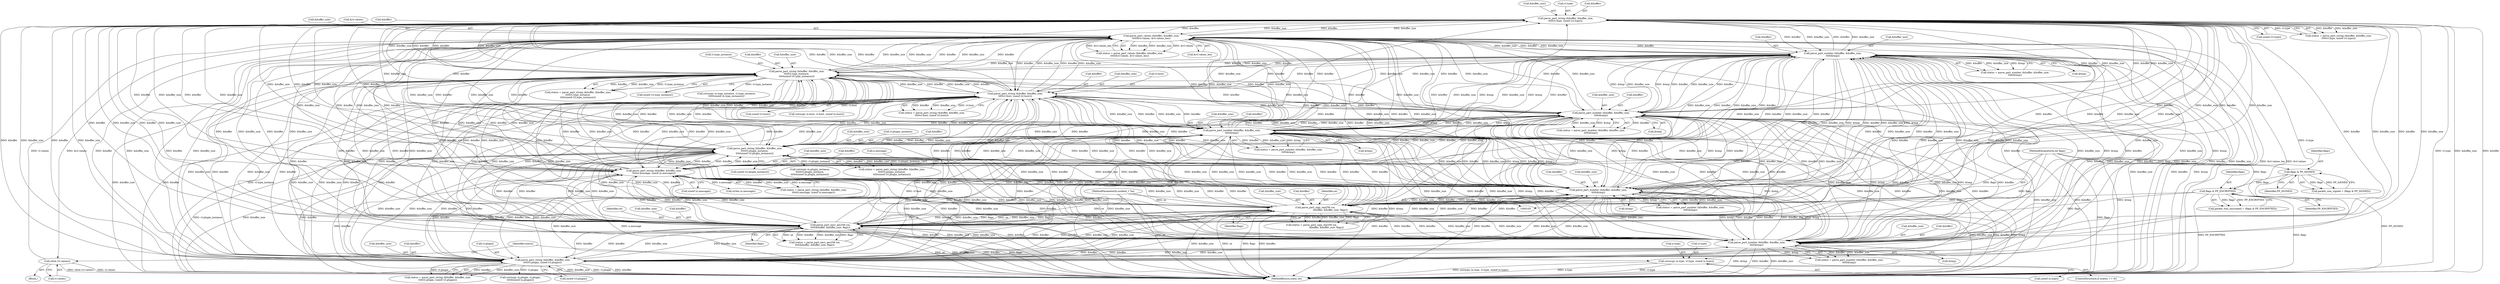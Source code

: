 digraph "0_collectd_b589096f907052b3a4da2b9ccc9b0e2e888dfc18@API" {
"1000636" [label="(Call,sstrncpy (n.type, vl.type, sizeof (n.type)))"];
"1000620" [label="(Call,parse_part_string (&buffer, &buffer_size,\n\t\t\t\t\tvl.type, sizeof (vl.type)))"];
"1000348" [label="(Call,parse_part_values (&buffer, &buffer_size,\n\t\t\t\t\t&vl.values, &vl.values_len))"];
"1000460" [label="(Call,parse_part_number (&buffer, &buffer_size,\n\t\t\t\t\t&tmp))"];
"1000655" [label="(Call,parse_part_string (&buffer, &buffer_size,\n\t\t\t\t\tvl.type_instance,\n\t\t\t\t\tsizeof (vl.type_instance)))"];
"1000515" [label="(Call,parse_part_string (&buffer, &buffer_size,\n\t\t\t\t\tvl.host, sizeof (vl.host)))"];
"1000386" [label="(Call,parse_part_number (&buffer, &buffer_size,\n\t\t\t\t\t&tmp))"];
"1000550" [label="(Call,parse_part_string (&buffer, &buffer_size,\n\t\t\t\t\tvl.plugin, sizeof (vl.plugin)))"];
"1000489" [label="(Call,parse_part_number (&buffer, &buffer_size,\n\t\t\t\t\t&tmp))"];
"1000218" [label="(Call,parse_part_encr_aes256 (se,\n\t\t\t\t\t&buffer, &buffer_size, flags))"];
"1000281" [label="(Call,parse_part_sign_sha256 (se,\n                                        &buffer, &buffer_size, flags))"];
"1000106" [label="(MethodParameterIn,sockent_t *se)"];
"1000770" [label="(Call,parse_part_number (&buffer, &buffer_size,\n\t\t\t\t\t&tmp))"];
"1000690" [label="(Call,parse_part_string (&buffer, &buffer_size,\n\t\t\t\t\tn.message, sizeof (n.message)))"];
"1000585" [label="(Call,parse_part_string (&buffer, &buffer_size,\n\t\t\t\t\tvl.plugin_instance,\n\t\t\t\t\tsizeof (vl.plugin_instance)))"];
"1000422" [label="(Call,parse_part_number (&buffer, &buffer_size,\n\t\t\t\t\t&tmp))"];
"1000127" [label="(Call,flags & PP_ENCRYPTED)"];
"1000121" [label="(Call,flags & PP_SIGNED)"];
"1000109" [label="(MethodParameterIn,int flags)"];
"1000370" [label="(Call,sfree (vl.values))"];
"1000513" [label="(Call,status = parse_part_string (&buffer, &buffer_size,\n\t\t\t\t\tvl.host, sizeof (vl.host)))"];
"1000371" [label="(Call,vl.values)"];
"1000637" [label="(Call,n.type)"];
"1000353" [label="(Call,&vl.values)"];
"1000125" [label="(Call,packet_was_encrypted = (flags & PP_ENCRYPTED))"];
"1000219" [label="(Identifier,se)"];
"1000632" [label="(ControlStructure,if (status == 0))"];
"1000653" [label="(Call,status = parse_part_string (&buffer, &buffer_size,\n\t\t\t\t\tvl.type_instance,\n\t\t\t\t\tsizeof (vl.type_instance)))"];
"1000420" [label="(Call,status = parse_part_number (&buffer, &buffer_size,\n\t\t\t\t\t&tmp))"];
"1000458" [label="(Call,status = parse_part_number (&buffer, &buffer_size,\n\t\t\t\t\t&tmp))"];
"1000492" [label="(Call,&buffer_size)"];
"1000389" [label="(Call,&buffer_size)"];
"1000222" [label="(Call,&buffer_size)"];
"1000281" [label="(Call,parse_part_sign_sha256 (se,\n                                        &buffer, &buffer_size, flags))"];
"1000123" [label="(Identifier,PP_SIGNED)"];
"1000640" [label="(Call,vl.type)"];
"1000515" [label="(Call,parse_part_string (&buffer, &buffer_size,\n\t\t\t\t\tvl.host, sizeof (vl.host)))"];
"1000636" [label="(Call,sstrncpy (n.type, vl.type, sizeof (n.type)))"];
"1000220" [label="(Call,&buffer)"];
"1000558" [label="(Call,sizeof (vl.plugin))"];
"1000585" [label="(Call,parse_part_string (&buffer, &buffer_size,\n\t\t\t\t\tvl.plugin_instance,\n\t\t\t\t\tsizeof (vl.plugin_instance)))"];
"1000588" [label="(Call,&buffer_size)"];
"1000386" [label="(Call,parse_part_number (&buffer, &buffer_size,\n\t\t\t\t\t&tmp))"];
"1000349" [label="(Call,&buffer)"];
"1000658" [label="(Call,&buffer_size)"];
"1000279" [label="(Call,status = parse_part_sign_sha256 (se,\n                                        &buffer, &buffer_size, flags))"];
"1000548" [label="(Call,status = parse_part_string (&buffer, &buffer_size,\n\t\t\t\t\tvl.plugin, sizeof (vl.plugin)))"];
"1000460" [label="(Call,parse_part_number (&buffer, &buffer_size,\n\t\t\t\t\t&tmp))"];
"1000593" [label="(Call,sizeof (vl.plugin_instance))"];
"1000106" [label="(MethodParameterIn,sockent_t *se)"];
"1000516" [label="(Call,&buffer)"];
"1000487" [label="(Call,status = parse_part_number (&buffer, &buffer_size,\n\t\t\t\t\t&tmp))"];
"1000553" [label="(Call,&buffer_size)"];
"1000129" [label="(Identifier,PP_ENCRYPTED)"];
"1000770" [label="(Call,parse_part_number (&buffer, &buffer_size,\n\t\t\t\t\t&tmp))"];
"1000494" [label="(Call,&tmp)"];
"1000518" [label="(Call,&buffer_size)"];
"1000771" [label="(Call,&buffer)"];
"1000346" [label="(Call,status = parse_part_values (&buffer, &buffer_size,\n\t\t\t\t\t&vl.values, &vl.values_len))"];
"1000427" [label="(Call,&tmp)"];
"1000623" [label="(Call,&buffer_size)"];
"1000698" [label="(Call,sizeof (n.message))"];
"1000152" [label="(Identifier,status)"];
"1000119" [label="(Call,packet_was_signed = (flags & PP_SIGNED))"];
"1000384" [label="(Call,status = parse_part_number (&buffer, &buffer_size,\n\t\t\t\t\t&tmp))"];
"1000224" [label="(Identifier,flags)"];
"1000218" [label="(Call,parse_part_encr_aes256 (se,\n\t\t\t\t\t&buffer, &buffer_size, flags))"];
"1000285" [label="(Call,&buffer_size)"];
"1000121" [label="(Call,flags & PP_SIGNED)"];
"1000590" [label="(Call,vl.plugin_instance)"];
"1000283" [label="(Call,&buffer)"];
"1000345" [label="(Block,)"];
"1000586" [label="(Call,&buffer)"];
"1000422" [label="(Call,parse_part_number (&buffer, &buffer_size,\n\t\t\t\t\t&tmp))"];
"1000817" [label="(MethodReturn,static int)"];
"1000663" [label="(Call,sizeof (vl.type_instance))"];
"1000551" [label="(Call,&buffer)"];
"1000425" [label="(Call,&buffer_size)"];
"1000370" [label="(Call,sfree (vl.values))"];
"1000601" [label="(Call,sstrncpy (n.plugin_instance,\n\t\t\t\t\t\tvl.plugin_instance,\n\t\t\t\t\t\tsizeof (n.plugin_instance)))"];
"1000523" [label="(Call,sizeof (vl.host))"];
"1000660" [label="(Call,vl.type_instance)"];
"1000583" [label="(Call,status = parse_part_string (&buffer, &buffer_size,\n\t\t\t\t\tvl.plugin_instance,\n\t\t\t\t\tsizeof (vl.plugin_instance)))"];
"1000348" [label="(Call,parse_part_values (&buffer, &buffer_size,\n\t\t\t\t\t&vl.values, &vl.values_len))"];
"1000520" [label="(Call,vl.host)"];
"1000628" [label="(Call,sizeof (vl.type))"];
"1000693" [label="(Call,&buffer_size)"];
"1000773" [label="(Call,&buffer_size)"];
"1000618" [label="(Call,status = parse_part_string (&buffer, &buffer_size,\n\t\t\t\t\tvl.type, sizeof (vl.type)))"];
"1000351" [label="(Call,&buffer_size)"];
"1000391" [label="(Call,&tmp)"];
"1000555" [label="(Call,vl.plugin)"];
"1000463" [label="(Call,&buffer_size)"];
"1000566" [label="(Call,sstrncpy (n.plugin, vl.plugin,\n\t\t\t\t\t\tsizeof (n.plugin)))"];
"1000745" [label="(Call,strlen (n.message))"];
"1000643" [label="(Call,sizeof (n.type))"];
"1000109" [label="(MethodParameterIn,int flags)"];
"1000387" [label="(Call,&buffer)"];
"1000423" [label="(Call,&buffer)"];
"1000357" [label="(Call,&vl.values_len)"];
"1000620" [label="(Call,parse_part_string (&buffer, &buffer_size,\n\t\t\t\t\tvl.type, sizeof (vl.type)))"];
"1000655" [label="(Call,parse_part_string (&buffer, &buffer_size,\n\t\t\t\t\tvl.type_instance,\n\t\t\t\t\tsizeof (vl.type_instance)))"];
"1000531" [label="(Call,sstrncpy (n.host, vl.host, sizeof (n.host)))"];
"1000216" [label="(Call,status = parse_part_encr_aes256 (se,\n\t\t\t\t\t&buffer, &buffer_size, flags))"];
"1000550" [label="(Call,parse_part_string (&buffer, &buffer_size,\n\t\t\t\t\tvl.plugin, sizeof (vl.plugin)))"];
"1000625" [label="(Call,vl.type)"];
"1000775" [label="(Call,&tmp)"];
"1000128" [label="(Identifier,flags)"];
"1000621" [label="(Call,&buffer)"];
"1000690" [label="(Call,parse_part_string (&buffer, &buffer_size,\n\t\t\t\t\tn.message, sizeof (n.message)))"];
"1000465" [label="(Call,&tmp)"];
"1000490" [label="(Call,&buffer)"];
"1000287" [label="(Identifier,flags)"];
"1000282" [label="(Identifier,se)"];
"1000691" [label="(Call,&buffer)"];
"1000489" [label="(Call,parse_part_number (&buffer, &buffer_size,\n\t\t\t\t\t&tmp))"];
"1000461" [label="(Call,&buffer)"];
"1000768" [label="(Call,status = parse_part_number (&buffer, &buffer_size,\n\t\t\t\t\t&tmp))"];
"1000122" [label="(Identifier,flags)"];
"1000656" [label="(Call,&buffer)"];
"1000688" [label="(Call,status = parse_part_string (&buffer, &buffer_size,\n\t\t\t\t\tn.message, sizeof (n.message)))"];
"1000671" [label="(Call,sstrncpy (n.type_instance, vl.type_instance,\n\t\t\t\t\t\tsizeof (n.type_instance)))"];
"1000127" [label="(Call,flags & PP_ENCRYPTED)"];
"1000695" [label="(Call,n.message)"];
"1000636" -> "1000632"  [label="AST: "];
"1000636" -> "1000643"  [label="CFG: "];
"1000637" -> "1000636"  [label="AST: "];
"1000640" -> "1000636"  [label="AST: "];
"1000643" -> "1000636"  [label="AST: "];
"1000152" -> "1000636"  [label="CFG: "];
"1000636" -> "1000817"  [label="DDG: vl.type"];
"1000636" -> "1000817"  [label="DDG: n.type"];
"1000636" -> "1000817"  [label="DDG: sstrncpy (n.type, vl.type, sizeof (n.type))"];
"1000620" -> "1000636"  [label="DDG: vl.type"];
"1000620" -> "1000618"  [label="AST: "];
"1000620" -> "1000628"  [label="CFG: "];
"1000621" -> "1000620"  [label="AST: "];
"1000623" -> "1000620"  [label="AST: "];
"1000625" -> "1000620"  [label="AST: "];
"1000628" -> "1000620"  [label="AST: "];
"1000618" -> "1000620"  [label="CFG: "];
"1000620" -> "1000817"  [label="DDG: &buffer_size"];
"1000620" -> "1000817"  [label="DDG: &buffer"];
"1000620" -> "1000817"  [label="DDG: vl.type"];
"1000620" -> "1000218"  [label="DDG: &buffer"];
"1000620" -> "1000218"  [label="DDG: &buffer_size"];
"1000620" -> "1000281"  [label="DDG: &buffer"];
"1000620" -> "1000281"  [label="DDG: &buffer_size"];
"1000620" -> "1000348"  [label="DDG: &buffer"];
"1000620" -> "1000348"  [label="DDG: &buffer_size"];
"1000620" -> "1000386"  [label="DDG: &buffer"];
"1000620" -> "1000386"  [label="DDG: &buffer_size"];
"1000620" -> "1000422"  [label="DDG: &buffer"];
"1000620" -> "1000422"  [label="DDG: &buffer_size"];
"1000620" -> "1000460"  [label="DDG: &buffer"];
"1000620" -> "1000460"  [label="DDG: &buffer_size"];
"1000620" -> "1000489"  [label="DDG: &buffer"];
"1000620" -> "1000489"  [label="DDG: &buffer_size"];
"1000620" -> "1000515"  [label="DDG: &buffer"];
"1000620" -> "1000515"  [label="DDG: &buffer_size"];
"1000620" -> "1000550"  [label="DDG: &buffer"];
"1000620" -> "1000550"  [label="DDG: &buffer_size"];
"1000620" -> "1000585"  [label="DDG: &buffer"];
"1000620" -> "1000585"  [label="DDG: &buffer_size"];
"1000620" -> "1000618"  [label="DDG: &buffer"];
"1000620" -> "1000618"  [label="DDG: &buffer_size"];
"1000620" -> "1000618"  [label="DDG: vl.type"];
"1000348" -> "1000620"  [label="DDG: &buffer"];
"1000348" -> "1000620"  [label="DDG: &buffer_size"];
"1000460" -> "1000620"  [label="DDG: &buffer"];
"1000460" -> "1000620"  [label="DDG: &buffer_size"];
"1000655" -> "1000620"  [label="DDG: &buffer"];
"1000655" -> "1000620"  [label="DDG: &buffer_size"];
"1000515" -> "1000620"  [label="DDG: &buffer"];
"1000515" -> "1000620"  [label="DDG: &buffer_size"];
"1000386" -> "1000620"  [label="DDG: &buffer"];
"1000386" -> "1000620"  [label="DDG: &buffer_size"];
"1000550" -> "1000620"  [label="DDG: &buffer"];
"1000550" -> "1000620"  [label="DDG: &buffer_size"];
"1000489" -> "1000620"  [label="DDG: &buffer"];
"1000489" -> "1000620"  [label="DDG: &buffer_size"];
"1000218" -> "1000620"  [label="DDG: &buffer"];
"1000218" -> "1000620"  [label="DDG: &buffer_size"];
"1000281" -> "1000620"  [label="DDG: &buffer"];
"1000281" -> "1000620"  [label="DDG: &buffer_size"];
"1000770" -> "1000620"  [label="DDG: &buffer"];
"1000770" -> "1000620"  [label="DDG: &buffer_size"];
"1000690" -> "1000620"  [label="DDG: &buffer"];
"1000690" -> "1000620"  [label="DDG: &buffer_size"];
"1000585" -> "1000620"  [label="DDG: &buffer"];
"1000585" -> "1000620"  [label="DDG: &buffer_size"];
"1000422" -> "1000620"  [label="DDG: &buffer"];
"1000422" -> "1000620"  [label="DDG: &buffer_size"];
"1000620" -> "1000655"  [label="DDG: &buffer"];
"1000620" -> "1000655"  [label="DDG: &buffer_size"];
"1000620" -> "1000690"  [label="DDG: &buffer"];
"1000620" -> "1000690"  [label="DDG: &buffer_size"];
"1000620" -> "1000770"  [label="DDG: &buffer"];
"1000620" -> "1000770"  [label="DDG: &buffer_size"];
"1000348" -> "1000346"  [label="AST: "];
"1000348" -> "1000357"  [label="CFG: "];
"1000349" -> "1000348"  [label="AST: "];
"1000351" -> "1000348"  [label="AST: "];
"1000353" -> "1000348"  [label="AST: "];
"1000357" -> "1000348"  [label="AST: "];
"1000346" -> "1000348"  [label="CFG: "];
"1000348" -> "1000817"  [label="DDG: &buffer"];
"1000348" -> "1000817"  [label="DDG: &buffer_size"];
"1000348" -> "1000817"  [label="DDG: &vl.values_len"];
"1000348" -> "1000817"  [label="DDG: &vl.values"];
"1000348" -> "1000218"  [label="DDG: &buffer"];
"1000348" -> "1000218"  [label="DDG: &buffer_size"];
"1000348" -> "1000281"  [label="DDG: &buffer"];
"1000348" -> "1000281"  [label="DDG: &buffer_size"];
"1000348" -> "1000346"  [label="DDG: &buffer"];
"1000348" -> "1000346"  [label="DDG: &buffer_size"];
"1000348" -> "1000346"  [label="DDG: &vl.values"];
"1000348" -> "1000346"  [label="DDG: &vl.values_len"];
"1000460" -> "1000348"  [label="DDG: &buffer"];
"1000460" -> "1000348"  [label="DDG: &buffer_size"];
"1000655" -> "1000348"  [label="DDG: &buffer"];
"1000655" -> "1000348"  [label="DDG: &buffer_size"];
"1000515" -> "1000348"  [label="DDG: &buffer"];
"1000515" -> "1000348"  [label="DDG: &buffer_size"];
"1000386" -> "1000348"  [label="DDG: &buffer"];
"1000386" -> "1000348"  [label="DDG: &buffer_size"];
"1000550" -> "1000348"  [label="DDG: &buffer"];
"1000550" -> "1000348"  [label="DDG: &buffer_size"];
"1000489" -> "1000348"  [label="DDG: &buffer"];
"1000489" -> "1000348"  [label="DDG: &buffer_size"];
"1000218" -> "1000348"  [label="DDG: &buffer"];
"1000218" -> "1000348"  [label="DDG: &buffer_size"];
"1000281" -> "1000348"  [label="DDG: &buffer"];
"1000281" -> "1000348"  [label="DDG: &buffer_size"];
"1000770" -> "1000348"  [label="DDG: &buffer"];
"1000770" -> "1000348"  [label="DDG: &buffer_size"];
"1000690" -> "1000348"  [label="DDG: &buffer"];
"1000690" -> "1000348"  [label="DDG: &buffer_size"];
"1000585" -> "1000348"  [label="DDG: &buffer"];
"1000585" -> "1000348"  [label="DDG: &buffer_size"];
"1000422" -> "1000348"  [label="DDG: &buffer"];
"1000422" -> "1000348"  [label="DDG: &buffer_size"];
"1000370" -> "1000348"  [label="DDG: vl.values"];
"1000348" -> "1000370"  [label="DDG: &vl.values"];
"1000348" -> "1000386"  [label="DDG: &buffer"];
"1000348" -> "1000386"  [label="DDG: &buffer_size"];
"1000348" -> "1000422"  [label="DDG: &buffer"];
"1000348" -> "1000422"  [label="DDG: &buffer_size"];
"1000348" -> "1000460"  [label="DDG: &buffer"];
"1000348" -> "1000460"  [label="DDG: &buffer_size"];
"1000348" -> "1000489"  [label="DDG: &buffer"];
"1000348" -> "1000489"  [label="DDG: &buffer_size"];
"1000348" -> "1000515"  [label="DDG: &buffer"];
"1000348" -> "1000515"  [label="DDG: &buffer_size"];
"1000348" -> "1000550"  [label="DDG: &buffer"];
"1000348" -> "1000550"  [label="DDG: &buffer_size"];
"1000348" -> "1000585"  [label="DDG: &buffer"];
"1000348" -> "1000585"  [label="DDG: &buffer_size"];
"1000348" -> "1000655"  [label="DDG: &buffer"];
"1000348" -> "1000655"  [label="DDG: &buffer_size"];
"1000348" -> "1000690"  [label="DDG: &buffer"];
"1000348" -> "1000690"  [label="DDG: &buffer_size"];
"1000348" -> "1000770"  [label="DDG: &buffer"];
"1000348" -> "1000770"  [label="DDG: &buffer_size"];
"1000460" -> "1000458"  [label="AST: "];
"1000460" -> "1000465"  [label="CFG: "];
"1000461" -> "1000460"  [label="AST: "];
"1000463" -> "1000460"  [label="AST: "];
"1000465" -> "1000460"  [label="AST: "];
"1000458" -> "1000460"  [label="CFG: "];
"1000460" -> "1000817"  [label="DDG: &buffer"];
"1000460" -> "1000817"  [label="DDG: &tmp"];
"1000460" -> "1000817"  [label="DDG: &buffer_size"];
"1000460" -> "1000218"  [label="DDG: &buffer"];
"1000460" -> "1000218"  [label="DDG: &buffer_size"];
"1000460" -> "1000281"  [label="DDG: &buffer"];
"1000460" -> "1000281"  [label="DDG: &buffer_size"];
"1000460" -> "1000386"  [label="DDG: &buffer"];
"1000460" -> "1000386"  [label="DDG: &buffer_size"];
"1000460" -> "1000386"  [label="DDG: &tmp"];
"1000460" -> "1000422"  [label="DDG: &buffer"];
"1000460" -> "1000422"  [label="DDG: &buffer_size"];
"1000460" -> "1000422"  [label="DDG: &tmp"];
"1000460" -> "1000458"  [label="DDG: &buffer"];
"1000460" -> "1000458"  [label="DDG: &buffer_size"];
"1000460" -> "1000458"  [label="DDG: &tmp"];
"1000655" -> "1000460"  [label="DDG: &buffer"];
"1000655" -> "1000460"  [label="DDG: &buffer_size"];
"1000515" -> "1000460"  [label="DDG: &buffer"];
"1000515" -> "1000460"  [label="DDG: &buffer_size"];
"1000386" -> "1000460"  [label="DDG: &buffer"];
"1000386" -> "1000460"  [label="DDG: &buffer_size"];
"1000386" -> "1000460"  [label="DDG: &tmp"];
"1000550" -> "1000460"  [label="DDG: &buffer"];
"1000550" -> "1000460"  [label="DDG: &buffer_size"];
"1000489" -> "1000460"  [label="DDG: &buffer"];
"1000489" -> "1000460"  [label="DDG: &buffer_size"];
"1000489" -> "1000460"  [label="DDG: &tmp"];
"1000218" -> "1000460"  [label="DDG: &buffer"];
"1000218" -> "1000460"  [label="DDG: &buffer_size"];
"1000281" -> "1000460"  [label="DDG: &buffer"];
"1000281" -> "1000460"  [label="DDG: &buffer_size"];
"1000770" -> "1000460"  [label="DDG: &buffer"];
"1000770" -> "1000460"  [label="DDG: &buffer_size"];
"1000770" -> "1000460"  [label="DDG: &tmp"];
"1000690" -> "1000460"  [label="DDG: &buffer"];
"1000690" -> "1000460"  [label="DDG: &buffer_size"];
"1000585" -> "1000460"  [label="DDG: &buffer"];
"1000585" -> "1000460"  [label="DDG: &buffer_size"];
"1000422" -> "1000460"  [label="DDG: &buffer"];
"1000422" -> "1000460"  [label="DDG: &buffer_size"];
"1000422" -> "1000460"  [label="DDG: &tmp"];
"1000460" -> "1000489"  [label="DDG: &buffer"];
"1000460" -> "1000489"  [label="DDG: &buffer_size"];
"1000460" -> "1000489"  [label="DDG: &tmp"];
"1000460" -> "1000515"  [label="DDG: &buffer"];
"1000460" -> "1000515"  [label="DDG: &buffer_size"];
"1000460" -> "1000550"  [label="DDG: &buffer"];
"1000460" -> "1000550"  [label="DDG: &buffer_size"];
"1000460" -> "1000585"  [label="DDG: &buffer"];
"1000460" -> "1000585"  [label="DDG: &buffer_size"];
"1000460" -> "1000655"  [label="DDG: &buffer"];
"1000460" -> "1000655"  [label="DDG: &buffer_size"];
"1000460" -> "1000690"  [label="DDG: &buffer"];
"1000460" -> "1000690"  [label="DDG: &buffer_size"];
"1000460" -> "1000770"  [label="DDG: &buffer"];
"1000460" -> "1000770"  [label="DDG: &buffer_size"];
"1000460" -> "1000770"  [label="DDG: &tmp"];
"1000655" -> "1000653"  [label="AST: "];
"1000655" -> "1000663"  [label="CFG: "];
"1000656" -> "1000655"  [label="AST: "];
"1000658" -> "1000655"  [label="AST: "];
"1000660" -> "1000655"  [label="AST: "];
"1000663" -> "1000655"  [label="AST: "];
"1000653" -> "1000655"  [label="CFG: "];
"1000655" -> "1000817"  [label="DDG: &buffer"];
"1000655" -> "1000817"  [label="DDG: vl.type_instance"];
"1000655" -> "1000817"  [label="DDG: &buffer_size"];
"1000655" -> "1000218"  [label="DDG: &buffer"];
"1000655" -> "1000218"  [label="DDG: &buffer_size"];
"1000655" -> "1000281"  [label="DDG: &buffer"];
"1000655" -> "1000281"  [label="DDG: &buffer_size"];
"1000655" -> "1000386"  [label="DDG: &buffer"];
"1000655" -> "1000386"  [label="DDG: &buffer_size"];
"1000655" -> "1000422"  [label="DDG: &buffer"];
"1000655" -> "1000422"  [label="DDG: &buffer_size"];
"1000655" -> "1000489"  [label="DDG: &buffer"];
"1000655" -> "1000489"  [label="DDG: &buffer_size"];
"1000655" -> "1000515"  [label="DDG: &buffer"];
"1000655" -> "1000515"  [label="DDG: &buffer_size"];
"1000655" -> "1000550"  [label="DDG: &buffer"];
"1000655" -> "1000550"  [label="DDG: &buffer_size"];
"1000655" -> "1000585"  [label="DDG: &buffer"];
"1000655" -> "1000585"  [label="DDG: &buffer_size"];
"1000655" -> "1000653"  [label="DDG: &buffer"];
"1000655" -> "1000653"  [label="DDG: &buffer_size"];
"1000655" -> "1000653"  [label="DDG: vl.type_instance"];
"1000515" -> "1000655"  [label="DDG: &buffer"];
"1000515" -> "1000655"  [label="DDG: &buffer_size"];
"1000386" -> "1000655"  [label="DDG: &buffer"];
"1000386" -> "1000655"  [label="DDG: &buffer_size"];
"1000550" -> "1000655"  [label="DDG: &buffer"];
"1000550" -> "1000655"  [label="DDG: &buffer_size"];
"1000489" -> "1000655"  [label="DDG: &buffer"];
"1000489" -> "1000655"  [label="DDG: &buffer_size"];
"1000218" -> "1000655"  [label="DDG: &buffer"];
"1000218" -> "1000655"  [label="DDG: &buffer_size"];
"1000281" -> "1000655"  [label="DDG: &buffer"];
"1000281" -> "1000655"  [label="DDG: &buffer_size"];
"1000770" -> "1000655"  [label="DDG: &buffer"];
"1000770" -> "1000655"  [label="DDG: &buffer_size"];
"1000690" -> "1000655"  [label="DDG: &buffer"];
"1000690" -> "1000655"  [label="DDG: &buffer_size"];
"1000585" -> "1000655"  [label="DDG: &buffer"];
"1000585" -> "1000655"  [label="DDG: &buffer_size"];
"1000422" -> "1000655"  [label="DDG: &buffer"];
"1000422" -> "1000655"  [label="DDG: &buffer_size"];
"1000655" -> "1000671"  [label="DDG: vl.type_instance"];
"1000655" -> "1000690"  [label="DDG: &buffer"];
"1000655" -> "1000690"  [label="DDG: &buffer_size"];
"1000655" -> "1000770"  [label="DDG: &buffer"];
"1000655" -> "1000770"  [label="DDG: &buffer_size"];
"1000515" -> "1000513"  [label="AST: "];
"1000515" -> "1000523"  [label="CFG: "];
"1000516" -> "1000515"  [label="AST: "];
"1000518" -> "1000515"  [label="AST: "];
"1000520" -> "1000515"  [label="AST: "];
"1000523" -> "1000515"  [label="AST: "];
"1000513" -> "1000515"  [label="CFG: "];
"1000515" -> "1000817"  [label="DDG: vl.host"];
"1000515" -> "1000817"  [label="DDG: &buffer_size"];
"1000515" -> "1000817"  [label="DDG: &buffer"];
"1000515" -> "1000218"  [label="DDG: &buffer"];
"1000515" -> "1000218"  [label="DDG: &buffer_size"];
"1000515" -> "1000281"  [label="DDG: &buffer"];
"1000515" -> "1000281"  [label="DDG: &buffer_size"];
"1000515" -> "1000386"  [label="DDG: &buffer"];
"1000515" -> "1000386"  [label="DDG: &buffer_size"];
"1000515" -> "1000422"  [label="DDG: &buffer"];
"1000515" -> "1000422"  [label="DDG: &buffer_size"];
"1000515" -> "1000489"  [label="DDG: &buffer"];
"1000515" -> "1000489"  [label="DDG: &buffer_size"];
"1000515" -> "1000513"  [label="DDG: &buffer"];
"1000515" -> "1000513"  [label="DDG: &buffer_size"];
"1000515" -> "1000513"  [label="DDG: vl.host"];
"1000386" -> "1000515"  [label="DDG: &buffer"];
"1000386" -> "1000515"  [label="DDG: &buffer_size"];
"1000550" -> "1000515"  [label="DDG: &buffer"];
"1000550" -> "1000515"  [label="DDG: &buffer_size"];
"1000489" -> "1000515"  [label="DDG: &buffer"];
"1000489" -> "1000515"  [label="DDG: &buffer_size"];
"1000218" -> "1000515"  [label="DDG: &buffer"];
"1000218" -> "1000515"  [label="DDG: &buffer_size"];
"1000281" -> "1000515"  [label="DDG: &buffer"];
"1000281" -> "1000515"  [label="DDG: &buffer_size"];
"1000770" -> "1000515"  [label="DDG: &buffer"];
"1000770" -> "1000515"  [label="DDG: &buffer_size"];
"1000690" -> "1000515"  [label="DDG: &buffer"];
"1000690" -> "1000515"  [label="DDG: &buffer_size"];
"1000585" -> "1000515"  [label="DDG: &buffer"];
"1000585" -> "1000515"  [label="DDG: &buffer_size"];
"1000422" -> "1000515"  [label="DDG: &buffer"];
"1000422" -> "1000515"  [label="DDG: &buffer_size"];
"1000515" -> "1000531"  [label="DDG: vl.host"];
"1000515" -> "1000550"  [label="DDG: &buffer"];
"1000515" -> "1000550"  [label="DDG: &buffer_size"];
"1000515" -> "1000585"  [label="DDG: &buffer"];
"1000515" -> "1000585"  [label="DDG: &buffer_size"];
"1000515" -> "1000690"  [label="DDG: &buffer"];
"1000515" -> "1000690"  [label="DDG: &buffer_size"];
"1000515" -> "1000770"  [label="DDG: &buffer"];
"1000515" -> "1000770"  [label="DDG: &buffer_size"];
"1000386" -> "1000384"  [label="AST: "];
"1000386" -> "1000391"  [label="CFG: "];
"1000387" -> "1000386"  [label="AST: "];
"1000389" -> "1000386"  [label="AST: "];
"1000391" -> "1000386"  [label="AST: "];
"1000384" -> "1000386"  [label="CFG: "];
"1000386" -> "1000817"  [label="DDG: &buffer_size"];
"1000386" -> "1000817"  [label="DDG: &buffer"];
"1000386" -> "1000817"  [label="DDG: &tmp"];
"1000386" -> "1000218"  [label="DDG: &buffer"];
"1000386" -> "1000218"  [label="DDG: &buffer_size"];
"1000386" -> "1000281"  [label="DDG: &buffer"];
"1000386" -> "1000281"  [label="DDG: &buffer_size"];
"1000386" -> "1000384"  [label="DDG: &buffer"];
"1000386" -> "1000384"  [label="DDG: &buffer_size"];
"1000386" -> "1000384"  [label="DDG: &tmp"];
"1000550" -> "1000386"  [label="DDG: &buffer"];
"1000550" -> "1000386"  [label="DDG: &buffer_size"];
"1000489" -> "1000386"  [label="DDG: &buffer"];
"1000489" -> "1000386"  [label="DDG: &buffer_size"];
"1000489" -> "1000386"  [label="DDG: &tmp"];
"1000218" -> "1000386"  [label="DDG: &buffer"];
"1000218" -> "1000386"  [label="DDG: &buffer_size"];
"1000281" -> "1000386"  [label="DDG: &buffer"];
"1000281" -> "1000386"  [label="DDG: &buffer_size"];
"1000770" -> "1000386"  [label="DDG: &buffer"];
"1000770" -> "1000386"  [label="DDG: &buffer_size"];
"1000770" -> "1000386"  [label="DDG: &tmp"];
"1000690" -> "1000386"  [label="DDG: &buffer"];
"1000690" -> "1000386"  [label="DDG: &buffer_size"];
"1000585" -> "1000386"  [label="DDG: &buffer"];
"1000585" -> "1000386"  [label="DDG: &buffer_size"];
"1000422" -> "1000386"  [label="DDG: &buffer"];
"1000422" -> "1000386"  [label="DDG: &buffer_size"];
"1000422" -> "1000386"  [label="DDG: &tmp"];
"1000386" -> "1000422"  [label="DDG: &buffer"];
"1000386" -> "1000422"  [label="DDG: &buffer_size"];
"1000386" -> "1000422"  [label="DDG: &tmp"];
"1000386" -> "1000489"  [label="DDG: &buffer"];
"1000386" -> "1000489"  [label="DDG: &buffer_size"];
"1000386" -> "1000489"  [label="DDG: &tmp"];
"1000386" -> "1000550"  [label="DDG: &buffer"];
"1000386" -> "1000550"  [label="DDG: &buffer_size"];
"1000386" -> "1000585"  [label="DDG: &buffer"];
"1000386" -> "1000585"  [label="DDG: &buffer_size"];
"1000386" -> "1000690"  [label="DDG: &buffer"];
"1000386" -> "1000690"  [label="DDG: &buffer_size"];
"1000386" -> "1000770"  [label="DDG: &buffer"];
"1000386" -> "1000770"  [label="DDG: &buffer_size"];
"1000386" -> "1000770"  [label="DDG: &tmp"];
"1000550" -> "1000548"  [label="AST: "];
"1000550" -> "1000558"  [label="CFG: "];
"1000551" -> "1000550"  [label="AST: "];
"1000553" -> "1000550"  [label="AST: "];
"1000555" -> "1000550"  [label="AST: "];
"1000558" -> "1000550"  [label="AST: "];
"1000548" -> "1000550"  [label="CFG: "];
"1000550" -> "1000817"  [label="DDG: &buffer_size"];
"1000550" -> "1000817"  [label="DDG: vl.plugin"];
"1000550" -> "1000817"  [label="DDG: &buffer"];
"1000550" -> "1000218"  [label="DDG: &buffer"];
"1000550" -> "1000218"  [label="DDG: &buffer_size"];
"1000550" -> "1000281"  [label="DDG: &buffer"];
"1000550" -> "1000281"  [label="DDG: &buffer_size"];
"1000550" -> "1000422"  [label="DDG: &buffer"];
"1000550" -> "1000422"  [label="DDG: &buffer_size"];
"1000550" -> "1000489"  [label="DDG: &buffer"];
"1000550" -> "1000489"  [label="DDG: &buffer_size"];
"1000550" -> "1000548"  [label="DDG: &buffer"];
"1000550" -> "1000548"  [label="DDG: &buffer_size"];
"1000550" -> "1000548"  [label="DDG: vl.plugin"];
"1000489" -> "1000550"  [label="DDG: &buffer"];
"1000489" -> "1000550"  [label="DDG: &buffer_size"];
"1000218" -> "1000550"  [label="DDG: &buffer"];
"1000218" -> "1000550"  [label="DDG: &buffer_size"];
"1000281" -> "1000550"  [label="DDG: &buffer"];
"1000281" -> "1000550"  [label="DDG: &buffer_size"];
"1000770" -> "1000550"  [label="DDG: &buffer"];
"1000770" -> "1000550"  [label="DDG: &buffer_size"];
"1000690" -> "1000550"  [label="DDG: &buffer"];
"1000690" -> "1000550"  [label="DDG: &buffer_size"];
"1000585" -> "1000550"  [label="DDG: &buffer"];
"1000585" -> "1000550"  [label="DDG: &buffer_size"];
"1000422" -> "1000550"  [label="DDG: &buffer"];
"1000422" -> "1000550"  [label="DDG: &buffer_size"];
"1000550" -> "1000566"  [label="DDG: vl.plugin"];
"1000550" -> "1000585"  [label="DDG: &buffer"];
"1000550" -> "1000585"  [label="DDG: &buffer_size"];
"1000550" -> "1000690"  [label="DDG: &buffer"];
"1000550" -> "1000690"  [label="DDG: &buffer_size"];
"1000550" -> "1000770"  [label="DDG: &buffer"];
"1000550" -> "1000770"  [label="DDG: &buffer_size"];
"1000489" -> "1000487"  [label="AST: "];
"1000489" -> "1000494"  [label="CFG: "];
"1000490" -> "1000489"  [label="AST: "];
"1000492" -> "1000489"  [label="AST: "];
"1000494" -> "1000489"  [label="AST: "];
"1000487" -> "1000489"  [label="CFG: "];
"1000489" -> "1000817"  [label="DDG: &tmp"];
"1000489" -> "1000817"  [label="DDG: &buffer"];
"1000489" -> "1000817"  [label="DDG: &buffer_size"];
"1000489" -> "1000218"  [label="DDG: &buffer"];
"1000489" -> "1000218"  [label="DDG: &buffer_size"];
"1000489" -> "1000281"  [label="DDG: &buffer"];
"1000489" -> "1000281"  [label="DDG: &buffer_size"];
"1000489" -> "1000422"  [label="DDG: &buffer"];
"1000489" -> "1000422"  [label="DDG: &buffer_size"];
"1000489" -> "1000422"  [label="DDG: &tmp"];
"1000489" -> "1000487"  [label="DDG: &buffer"];
"1000489" -> "1000487"  [label="DDG: &buffer_size"];
"1000489" -> "1000487"  [label="DDG: &tmp"];
"1000218" -> "1000489"  [label="DDG: &buffer"];
"1000218" -> "1000489"  [label="DDG: &buffer_size"];
"1000281" -> "1000489"  [label="DDG: &buffer"];
"1000281" -> "1000489"  [label="DDG: &buffer_size"];
"1000770" -> "1000489"  [label="DDG: &buffer"];
"1000770" -> "1000489"  [label="DDG: &buffer_size"];
"1000770" -> "1000489"  [label="DDG: &tmp"];
"1000690" -> "1000489"  [label="DDG: &buffer"];
"1000690" -> "1000489"  [label="DDG: &buffer_size"];
"1000585" -> "1000489"  [label="DDG: &buffer"];
"1000585" -> "1000489"  [label="DDG: &buffer_size"];
"1000422" -> "1000489"  [label="DDG: &buffer"];
"1000422" -> "1000489"  [label="DDG: &buffer_size"];
"1000422" -> "1000489"  [label="DDG: &tmp"];
"1000489" -> "1000585"  [label="DDG: &buffer"];
"1000489" -> "1000585"  [label="DDG: &buffer_size"];
"1000489" -> "1000690"  [label="DDG: &buffer"];
"1000489" -> "1000690"  [label="DDG: &buffer_size"];
"1000489" -> "1000770"  [label="DDG: &buffer"];
"1000489" -> "1000770"  [label="DDG: &buffer_size"];
"1000489" -> "1000770"  [label="DDG: &tmp"];
"1000218" -> "1000216"  [label="AST: "];
"1000218" -> "1000224"  [label="CFG: "];
"1000219" -> "1000218"  [label="AST: "];
"1000220" -> "1000218"  [label="AST: "];
"1000222" -> "1000218"  [label="AST: "];
"1000224" -> "1000218"  [label="AST: "];
"1000216" -> "1000218"  [label="CFG: "];
"1000218" -> "1000817"  [label="DDG: se"];
"1000218" -> "1000817"  [label="DDG: &buffer_size"];
"1000218" -> "1000817"  [label="DDG: &buffer"];
"1000218" -> "1000817"  [label="DDG: flags"];
"1000218" -> "1000216"  [label="DDG: se"];
"1000218" -> "1000216"  [label="DDG: &buffer"];
"1000218" -> "1000216"  [label="DDG: &buffer_size"];
"1000218" -> "1000216"  [label="DDG: flags"];
"1000281" -> "1000218"  [label="DDG: se"];
"1000281" -> "1000218"  [label="DDG: &buffer"];
"1000281" -> "1000218"  [label="DDG: &buffer_size"];
"1000281" -> "1000218"  [label="DDG: flags"];
"1000106" -> "1000218"  [label="DDG: se"];
"1000770" -> "1000218"  [label="DDG: &buffer"];
"1000770" -> "1000218"  [label="DDG: &buffer_size"];
"1000690" -> "1000218"  [label="DDG: &buffer"];
"1000690" -> "1000218"  [label="DDG: &buffer_size"];
"1000585" -> "1000218"  [label="DDG: &buffer"];
"1000585" -> "1000218"  [label="DDG: &buffer_size"];
"1000422" -> "1000218"  [label="DDG: &buffer"];
"1000422" -> "1000218"  [label="DDG: &buffer_size"];
"1000127" -> "1000218"  [label="DDG: flags"];
"1000109" -> "1000218"  [label="DDG: flags"];
"1000218" -> "1000281"  [label="DDG: se"];
"1000218" -> "1000281"  [label="DDG: &buffer"];
"1000218" -> "1000281"  [label="DDG: &buffer_size"];
"1000218" -> "1000281"  [label="DDG: flags"];
"1000218" -> "1000422"  [label="DDG: &buffer"];
"1000218" -> "1000422"  [label="DDG: &buffer_size"];
"1000218" -> "1000585"  [label="DDG: &buffer"];
"1000218" -> "1000585"  [label="DDG: &buffer_size"];
"1000218" -> "1000690"  [label="DDG: &buffer"];
"1000218" -> "1000690"  [label="DDG: &buffer_size"];
"1000218" -> "1000770"  [label="DDG: &buffer"];
"1000218" -> "1000770"  [label="DDG: &buffer_size"];
"1000281" -> "1000279"  [label="AST: "];
"1000281" -> "1000287"  [label="CFG: "];
"1000282" -> "1000281"  [label="AST: "];
"1000283" -> "1000281"  [label="AST: "];
"1000285" -> "1000281"  [label="AST: "];
"1000287" -> "1000281"  [label="AST: "];
"1000279" -> "1000281"  [label="CFG: "];
"1000281" -> "1000817"  [label="DDG: &buffer_size"];
"1000281" -> "1000817"  [label="DDG: se"];
"1000281" -> "1000817"  [label="DDG: flags"];
"1000281" -> "1000817"  [label="DDG: &buffer"];
"1000281" -> "1000279"  [label="DDG: se"];
"1000281" -> "1000279"  [label="DDG: &buffer"];
"1000281" -> "1000279"  [label="DDG: &buffer_size"];
"1000281" -> "1000279"  [label="DDG: flags"];
"1000106" -> "1000281"  [label="DDG: se"];
"1000770" -> "1000281"  [label="DDG: &buffer"];
"1000770" -> "1000281"  [label="DDG: &buffer_size"];
"1000690" -> "1000281"  [label="DDG: &buffer"];
"1000690" -> "1000281"  [label="DDG: &buffer_size"];
"1000585" -> "1000281"  [label="DDG: &buffer"];
"1000585" -> "1000281"  [label="DDG: &buffer_size"];
"1000422" -> "1000281"  [label="DDG: &buffer"];
"1000422" -> "1000281"  [label="DDG: &buffer_size"];
"1000127" -> "1000281"  [label="DDG: flags"];
"1000109" -> "1000281"  [label="DDG: flags"];
"1000281" -> "1000422"  [label="DDG: &buffer"];
"1000281" -> "1000422"  [label="DDG: &buffer_size"];
"1000281" -> "1000585"  [label="DDG: &buffer"];
"1000281" -> "1000585"  [label="DDG: &buffer_size"];
"1000281" -> "1000690"  [label="DDG: &buffer"];
"1000281" -> "1000690"  [label="DDG: &buffer_size"];
"1000281" -> "1000770"  [label="DDG: &buffer"];
"1000281" -> "1000770"  [label="DDG: &buffer_size"];
"1000106" -> "1000105"  [label="AST: "];
"1000106" -> "1000817"  [label="DDG: se"];
"1000770" -> "1000768"  [label="AST: "];
"1000770" -> "1000775"  [label="CFG: "];
"1000771" -> "1000770"  [label="AST: "];
"1000773" -> "1000770"  [label="AST: "];
"1000775" -> "1000770"  [label="AST: "];
"1000768" -> "1000770"  [label="CFG: "];
"1000770" -> "1000817"  [label="DDG: &buffer_size"];
"1000770" -> "1000817"  [label="DDG: &buffer"];
"1000770" -> "1000817"  [label="DDG: &tmp"];
"1000770" -> "1000422"  [label="DDG: &buffer"];
"1000770" -> "1000422"  [label="DDG: &buffer_size"];
"1000770" -> "1000422"  [label="DDG: &tmp"];
"1000770" -> "1000585"  [label="DDG: &buffer"];
"1000770" -> "1000585"  [label="DDG: &buffer_size"];
"1000770" -> "1000690"  [label="DDG: &buffer"];
"1000770" -> "1000690"  [label="DDG: &buffer_size"];
"1000770" -> "1000768"  [label="DDG: &buffer"];
"1000770" -> "1000768"  [label="DDG: &buffer_size"];
"1000770" -> "1000768"  [label="DDG: &tmp"];
"1000690" -> "1000770"  [label="DDG: &buffer"];
"1000690" -> "1000770"  [label="DDG: &buffer_size"];
"1000585" -> "1000770"  [label="DDG: &buffer"];
"1000585" -> "1000770"  [label="DDG: &buffer_size"];
"1000422" -> "1000770"  [label="DDG: &buffer"];
"1000422" -> "1000770"  [label="DDG: &buffer_size"];
"1000422" -> "1000770"  [label="DDG: &tmp"];
"1000690" -> "1000688"  [label="AST: "];
"1000690" -> "1000698"  [label="CFG: "];
"1000691" -> "1000690"  [label="AST: "];
"1000693" -> "1000690"  [label="AST: "];
"1000695" -> "1000690"  [label="AST: "];
"1000698" -> "1000690"  [label="AST: "];
"1000688" -> "1000690"  [label="CFG: "];
"1000690" -> "1000817"  [label="DDG: &buffer_size"];
"1000690" -> "1000817"  [label="DDG: n.message"];
"1000690" -> "1000817"  [label="DDG: &buffer"];
"1000690" -> "1000422"  [label="DDG: &buffer"];
"1000690" -> "1000422"  [label="DDG: &buffer_size"];
"1000690" -> "1000585"  [label="DDG: &buffer"];
"1000690" -> "1000585"  [label="DDG: &buffer_size"];
"1000690" -> "1000688"  [label="DDG: &buffer"];
"1000690" -> "1000688"  [label="DDG: &buffer_size"];
"1000690" -> "1000688"  [label="DDG: n.message"];
"1000585" -> "1000690"  [label="DDG: &buffer"];
"1000585" -> "1000690"  [label="DDG: &buffer_size"];
"1000422" -> "1000690"  [label="DDG: &buffer"];
"1000422" -> "1000690"  [label="DDG: &buffer_size"];
"1000690" -> "1000745"  [label="DDG: n.message"];
"1000585" -> "1000583"  [label="AST: "];
"1000585" -> "1000593"  [label="CFG: "];
"1000586" -> "1000585"  [label="AST: "];
"1000588" -> "1000585"  [label="AST: "];
"1000590" -> "1000585"  [label="AST: "];
"1000593" -> "1000585"  [label="AST: "];
"1000583" -> "1000585"  [label="CFG: "];
"1000585" -> "1000817"  [label="DDG: vl.plugin_instance"];
"1000585" -> "1000817"  [label="DDG: &buffer_size"];
"1000585" -> "1000817"  [label="DDG: &buffer"];
"1000585" -> "1000422"  [label="DDG: &buffer"];
"1000585" -> "1000422"  [label="DDG: &buffer_size"];
"1000585" -> "1000583"  [label="DDG: &buffer"];
"1000585" -> "1000583"  [label="DDG: &buffer_size"];
"1000585" -> "1000583"  [label="DDG: vl.plugin_instance"];
"1000422" -> "1000585"  [label="DDG: &buffer"];
"1000422" -> "1000585"  [label="DDG: &buffer_size"];
"1000585" -> "1000601"  [label="DDG: vl.plugin_instance"];
"1000422" -> "1000420"  [label="AST: "];
"1000422" -> "1000427"  [label="CFG: "];
"1000423" -> "1000422"  [label="AST: "];
"1000425" -> "1000422"  [label="AST: "];
"1000427" -> "1000422"  [label="AST: "];
"1000420" -> "1000422"  [label="CFG: "];
"1000422" -> "1000817"  [label="DDG: &tmp"];
"1000422" -> "1000817"  [label="DDG: &buffer"];
"1000422" -> "1000817"  [label="DDG: &buffer_size"];
"1000422" -> "1000420"  [label="DDG: &buffer"];
"1000422" -> "1000420"  [label="DDG: &buffer_size"];
"1000422" -> "1000420"  [label="DDG: &tmp"];
"1000127" -> "1000125"  [label="AST: "];
"1000127" -> "1000129"  [label="CFG: "];
"1000128" -> "1000127"  [label="AST: "];
"1000129" -> "1000127"  [label="AST: "];
"1000125" -> "1000127"  [label="CFG: "];
"1000127" -> "1000817"  [label="DDG: PP_ENCRYPTED"];
"1000127" -> "1000817"  [label="DDG: flags"];
"1000127" -> "1000125"  [label="DDG: flags"];
"1000127" -> "1000125"  [label="DDG: PP_ENCRYPTED"];
"1000121" -> "1000127"  [label="DDG: flags"];
"1000109" -> "1000127"  [label="DDG: flags"];
"1000121" -> "1000119"  [label="AST: "];
"1000121" -> "1000123"  [label="CFG: "];
"1000122" -> "1000121"  [label="AST: "];
"1000123" -> "1000121"  [label="AST: "];
"1000119" -> "1000121"  [label="CFG: "];
"1000121" -> "1000817"  [label="DDG: PP_SIGNED"];
"1000121" -> "1000119"  [label="DDG: flags"];
"1000121" -> "1000119"  [label="DDG: PP_SIGNED"];
"1000109" -> "1000121"  [label="DDG: flags"];
"1000109" -> "1000105"  [label="AST: "];
"1000109" -> "1000817"  [label="DDG: flags"];
"1000370" -> "1000345"  [label="AST: "];
"1000370" -> "1000371"  [label="CFG: "];
"1000371" -> "1000370"  [label="AST: "];
"1000152" -> "1000370"  [label="CFG: "];
"1000370" -> "1000817"  [label="DDG: sfree (vl.values)"];
"1000370" -> "1000817"  [label="DDG: vl.values"];
}
